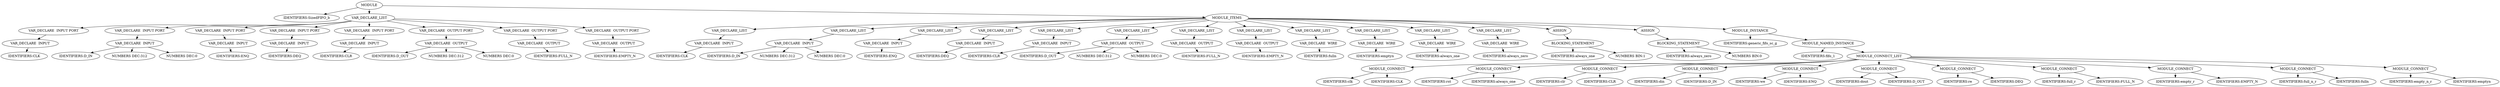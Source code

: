 digraph G {	
ranksep=.25;
	0 [label="MODULE"];
	1 [label="IDENTIFIERS:SizedFIFO_b"];
	0 -> 1;
	2 [label="VAR_DECLARE_LIST"];
	0 -> 2;
	3 [label="VAR_DECLARE  INPUT PORT"];
	2 -> 3;
	4 [label="VAR_DECLARE  INPUT"];
	3 -> 4;
	5 [label="IDENTIFIERS:CLK"];
	4 -> 5;
	16 [label="VAR_DECLARE  INPUT PORT"];
	2 -> 16;
	17 [label="VAR_DECLARE  INPUT"];
	16 -> 17;
	18 [label="IDENTIFIERS:D_IN"];
	17 -> 18;
	19 [label="NUMBERS DEC:312"];
	17 -> 19;
	20 [label="NUMBERS DEC:0"];
	17 -> 20;
	29 [label="VAR_DECLARE  INPUT PORT"];
	2 -> 29;
	30 [label="VAR_DECLARE  INPUT"];
	29 -> 30;
	31 [label="IDENTIFIERS:ENQ"];
	30 -> 31;
	42 [label="VAR_DECLARE  INPUT PORT"];
	2 -> 42;
	43 [label="VAR_DECLARE  INPUT"];
	42 -> 43;
	44 [label="IDENTIFIERS:DEQ"];
	43 -> 44;
	55 [label="VAR_DECLARE  INPUT PORT"];
	2 -> 55;
	56 [label="VAR_DECLARE  INPUT"];
	55 -> 56;
	57 [label="IDENTIFIERS:CLR"];
	56 -> 57;
	68 [label="VAR_DECLARE  OUTPUT PORT"];
	2 -> 68;
	69 [label="VAR_DECLARE  OUTPUT"];
	68 -> 69;
	70 [label="IDENTIFIERS:D_OUT"];
	69 -> 70;
	71 [label="NUMBERS DEC:312"];
	69 -> 71;
	72 [label="NUMBERS DEC:0"];
	69 -> 72;
	81 [label="VAR_DECLARE  OUTPUT PORT"];
	2 -> 81;
	82 [label="VAR_DECLARE  OUTPUT"];
	81 -> 82;
	83 [label="IDENTIFIERS:FULL_N"];
	82 -> 83;
	94 [label="VAR_DECLARE  OUTPUT PORT"];
	2 -> 94;
	95 [label="VAR_DECLARE  OUTPUT"];
	94 -> 95;
	96 [label="IDENTIFIERS:EMPTY_N"];
	95 -> 96;
	107 [label="MODULE_ITEMS"];
	0 -> 107;
	108 [label="VAR_DECLARE_LIST"];
	107 -> 108;
	109 [label="VAR_DECLARE  INPUT"];
	108 -> 109;
	110 [label="IDENTIFIERS:CLK"];
	109 -> 110;
	116 [label="VAR_DECLARE_LIST"];
	107 -> 116;
	117 [label="VAR_DECLARE  INPUT"];
	116 -> 117;
	118 [label="IDENTIFIERS:D_IN"];
	117 -> 118;
	119 [label="NUMBERS DEC:312"];
	117 -> 119;
	120 [label="NUMBERS DEC:0"];
	117 -> 120;
	124 [label="VAR_DECLARE_LIST"];
	107 -> 124;
	125 [label="VAR_DECLARE  INPUT"];
	124 -> 125;
	126 [label="IDENTIFIERS:ENQ"];
	125 -> 126;
	132 [label="VAR_DECLARE_LIST"];
	107 -> 132;
	133 [label="VAR_DECLARE  INPUT"];
	132 -> 133;
	134 [label="IDENTIFIERS:DEQ"];
	133 -> 134;
	140 [label="VAR_DECLARE_LIST"];
	107 -> 140;
	141 [label="VAR_DECLARE  INPUT"];
	140 -> 141;
	142 [label="IDENTIFIERS:CLR"];
	141 -> 142;
	148 [label="VAR_DECLARE_LIST"];
	107 -> 148;
	149 [label="VAR_DECLARE  OUTPUT"];
	148 -> 149;
	150 [label="IDENTIFIERS:D_OUT"];
	149 -> 150;
	151 [label="NUMBERS DEC:312"];
	149 -> 151;
	152 [label="NUMBERS DEC:0"];
	149 -> 152;
	156 [label="VAR_DECLARE_LIST"];
	107 -> 156;
	157 [label="VAR_DECLARE  OUTPUT"];
	156 -> 157;
	158 [label="IDENTIFIERS:FULL_N"];
	157 -> 158;
	164 [label="VAR_DECLARE_LIST"];
	107 -> 164;
	165 [label="VAR_DECLARE  OUTPUT"];
	164 -> 165;
	166 [label="IDENTIFIERS:EMPTY_N"];
	165 -> 166;
	172 [label="VAR_DECLARE_LIST"];
	107 -> 172;
	173 [label="VAR_DECLARE  WIRE"];
	172 -> 173;
	174 [label="IDENTIFIERS:fulln"];
	173 -> 174;
	180 [label="VAR_DECLARE_LIST"];
	107 -> 180;
	181 [label="VAR_DECLARE  WIRE"];
	180 -> 181;
	182 [label="IDENTIFIERS:emptyn"];
	181 -> 182;
	188 [label="VAR_DECLARE_LIST"];
	107 -> 188;
	189 [label="VAR_DECLARE  WIRE"];
	188 -> 189;
	190 [label="IDENTIFIERS:always_one"];
	189 -> 190;
	196 [label="VAR_DECLARE_LIST"];
	107 -> 196;
	197 [label="VAR_DECLARE  WIRE"];
	196 -> 197;
	198 [label="IDENTIFIERS:always_zero"];
	197 -> 198;
	204 [label="ASSIGN"];
	107 -> 204;
	205 [label="BLOCKING_STATEMENT"];
	204 -> 205;
	206 [label="IDENTIFIERS:always_one"];
	205 -> 206;
	207 [label="NUMBERS BIN:1"];
	205 -> 207;
	208 [label="ASSIGN"];
	107 -> 208;
	209 [label="BLOCKING_STATEMENT"];
	208 -> 209;
	210 [label="IDENTIFIERS:always_zero"];
	209 -> 210;
	211 [label="NUMBERS BIN:0"];
	209 -> 211;
	212 [label="MODULE_INSTANCE"];
	107 -> 212;
	213 [label="IDENTIFIERS:generic_fifo_sc_g"];
	212 -> 213;
	214 [label="MODULE_NAMED_INSTANCE"];
	212 -> 214;
	215 [label="IDENTIFIERS:fifo_1"];
	214 -> 215;
	216 [label="MODULE_CONNECT_LIST"];
	214 -> 216;
	217 [label="MODULE_CONNECT"];
	216 -> 217;
	218 [label="IDENTIFIERS:clk"];
	217 -> 218;
	219 [label="IDENTIFIERS:CLK"];
	217 -> 219;
	220 [label="MODULE_CONNECT"];
	216 -> 220;
	221 [label="IDENTIFIERS:rst"];
	220 -> 221;
	222 [label="IDENTIFIERS:always_one"];
	220 -> 222;
	223 [label="MODULE_CONNECT"];
	216 -> 223;
	224 [label="IDENTIFIERS:clr"];
	223 -> 224;
	225 [label="IDENTIFIERS:CLR"];
	223 -> 225;
	226 [label="MODULE_CONNECT"];
	216 -> 226;
	227 [label="IDENTIFIERS:din"];
	226 -> 227;
	228 [label="IDENTIFIERS:D_IN"];
	226 -> 228;
	229 [label="MODULE_CONNECT"];
	216 -> 229;
	230 [label="IDENTIFIERS:we"];
	229 -> 230;
	231 [label="IDENTIFIERS:ENQ"];
	229 -> 231;
	232 [label="MODULE_CONNECT"];
	216 -> 232;
	233 [label="IDENTIFIERS:dout"];
	232 -> 233;
	234 [label="IDENTIFIERS:D_OUT"];
	232 -> 234;
	235 [label="MODULE_CONNECT"];
	216 -> 235;
	236 [label="IDENTIFIERS:re"];
	235 -> 236;
	237 [label="IDENTIFIERS:DEQ"];
	235 -> 237;
	238 [label="MODULE_CONNECT"];
	216 -> 238;
	239 [label="IDENTIFIERS:full_r"];
	238 -> 239;
	240 [label="IDENTIFIERS:FULL_N"];
	238 -> 240;
	241 [label="MODULE_CONNECT"];
	216 -> 241;
	242 [label="IDENTIFIERS:empty_r"];
	241 -> 242;
	243 [label="IDENTIFIERS:EMPTY_N"];
	241 -> 243;
	244 [label="MODULE_CONNECT"];
	216 -> 244;
	245 [label="IDENTIFIERS:full_n_r"];
	244 -> 245;
	246 [label="IDENTIFIERS:fulln"];
	244 -> 246;
	247 [label="MODULE_CONNECT"];
	216 -> 247;
	248 [label="IDENTIFIERS:empty_n_r"];
	247 -> 248;
	249 [label="IDENTIFIERS:emptyn"];
	247 -> 249;
}
